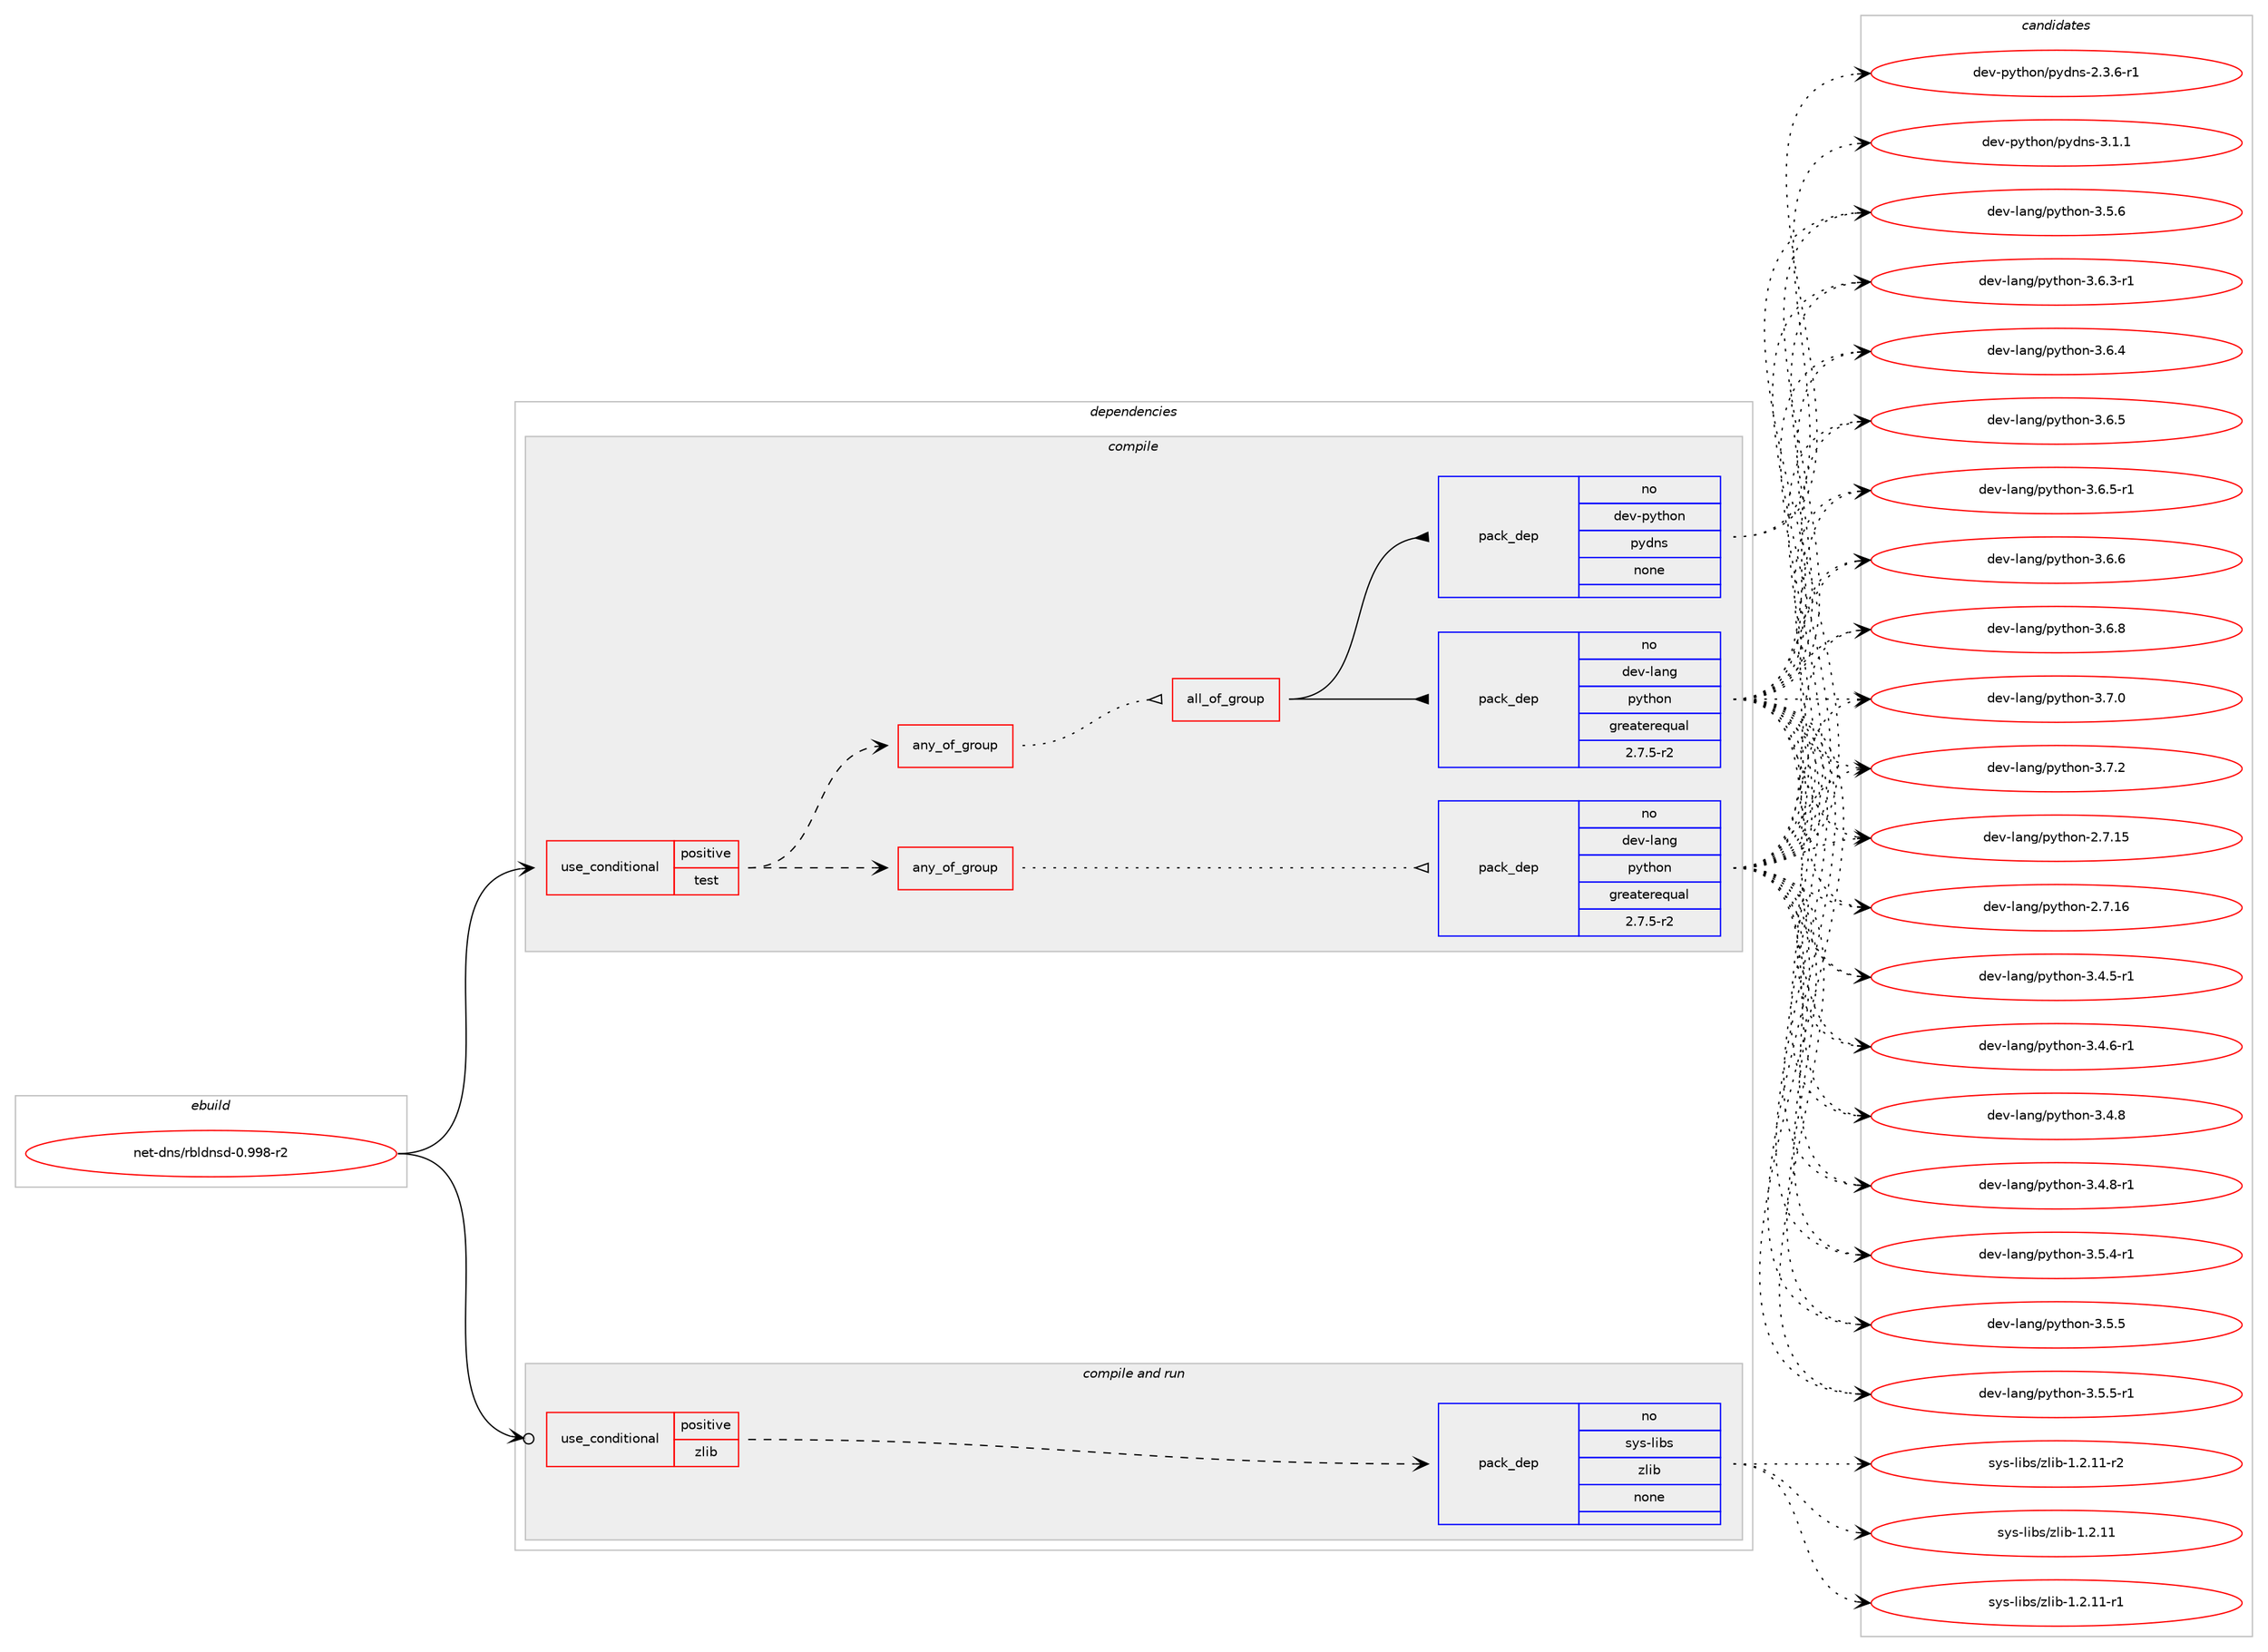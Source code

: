 digraph prolog {

# *************
# Graph options
# *************

newrank=true;
concentrate=true;
compound=true;
graph [rankdir=LR,fontname=Helvetica,fontsize=10,ranksep=1.5];#, ranksep=2.5, nodesep=0.2];
edge  [arrowhead=vee];
node  [fontname=Helvetica,fontsize=10];

# **********
# The ebuild
# **********

subgraph cluster_leftcol {
color=gray;
rank=same;
label=<<i>ebuild</i>>;
id [label="net-dns/rbldnsd-0.998-r2", color=red, width=4, href="../net-dns/rbldnsd-0.998-r2.svg"];
}

# ****************
# The dependencies
# ****************

subgraph cluster_midcol {
color=gray;
label=<<i>dependencies</i>>;
subgraph cluster_compile {
fillcolor="#eeeeee";
style=filled;
label=<<i>compile</i>>;
subgraph cond444077 {
dependency1651241 [label=<<TABLE BORDER="0" CELLBORDER="1" CELLSPACING="0" CELLPADDING="4"><TR><TD ROWSPAN="3" CELLPADDING="10">use_conditional</TD></TR><TR><TD>positive</TD></TR><TR><TD>test</TD></TR></TABLE>>, shape=none, color=red];
subgraph any25958 {
dependency1651242 [label=<<TABLE BORDER="0" CELLBORDER="1" CELLSPACING="0" CELLPADDING="4"><TR><TD CELLPADDING="10">any_of_group</TD></TR></TABLE>>, shape=none, color=red];subgraph pack1180424 {
dependency1651243 [label=<<TABLE BORDER="0" CELLBORDER="1" CELLSPACING="0" CELLPADDING="4" WIDTH="220"><TR><TD ROWSPAN="6" CELLPADDING="30">pack_dep</TD></TR><TR><TD WIDTH="110">no</TD></TR><TR><TD>dev-lang</TD></TR><TR><TD>python</TD></TR><TR><TD>greaterequal</TD></TR><TR><TD>2.7.5-r2</TD></TR></TABLE>>, shape=none, color=blue];
}
dependency1651242:e -> dependency1651243:w [weight=20,style="dotted",arrowhead="oinv"];
}
dependency1651241:e -> dependency1651242:w [weight=20,style="dashed",arrowhead="vee"];
subgraph any25959 {
dependency1651244 [label=<<TABLE BORDER="0" CELLBORDER="1" CELLSPACING="0" CELLPADDING="4"><TR><TD CELLPADDING="10">any_of_group</TD></TR></TABLE>>, shape=none, color=red];subgraph all785 {
dependency1651245 [label=<<TABLE BORDER="0" CELLBORDER="1" CELLSPACING="0" CELLPADDING="4"><TR><TD CELLPADDING="10">all_of_group</TD></TR></TABLE>>, shape=none, color=red];subgraph pack1180425 {
dependency1651246 [label=<<TABLE BORDER="0" CELLBORDER="1" CELLSPACING="0" CELLPADDING="4" WIDTH="220"><TR><TD ROWSPAN="6" CELLPADDING="30">pack_dep</TD></TR><TR><TD WIDTH="110">no</TD></TR><TR><TD>dev-lang</TD></TR><TR><TD>python</TD></TR><TR><TD>greaterequal</TD></TR><TR><TD>2.7.5-r2</TD></TR></TABLE>>, shape=none, color=blue];
}
dependency1651245:e -> dependency1651246:w [weight=20,style="solid",arrowhead="inv"];
subgraph pack1180426 {
dependency1651247 [label=<<TABLE BORDER="0" CELLBORDER="1" CELLSPACING="0" CELLPADDING="4" WIDTH="220"><TR><TD ROWSPAN="6" CELLPADDING="30">pack_dep</TD></TR><TR><TD WIDTH="110">no</TD></TR><TR><TD>dev-python</TD></TR><TR><TD>pydns</TD></TR><TR><TD>none</TD></TR><TR><TD></TD></TR></TABLE>>, shape=none, color=blue];
}
dependency1651245:e -> dependency1651247:w [weight=20,style="solid",arrowhead="inv"];
}
dependency1651244:e -> dependency1651245:w [weight=20,style="dotted",arrowhead="oinv"];
}
dependency1651241:e -> dependency1651244:w [weight=20,style="dashed",arrowhead="vee"];
}
id:e -> dependency1651241:w [weight=20,style="solid",arrowhead="vee"];
}
subgraph cluster_compileandrun {
fillcolor="#eeeeee";
style=filled;
label=<<i>compile and run</i>>;
subgraph cond444078 {
dependency1651248 [label=<<TABLE BORDER="0" CELLBORDER="1" CELLSPACING="0" CELLPADDING="4"><TR><TD ROWSPAN="3" CELLPADDING="10">use_conditional</TD></TR><TR><TD>positive</TD></TR><TR><TD>zlib</TD></TR></TABLE>>, shape=none, color=red];
subgraph pack1180427 {
dependency1651249 [label=<<TABLE BORDER="0" CELLBORDER="1" CELLSPACING="0" CELLPADDING="4" WIDTH="220"><TR><TD ROWSPAN="6" CELLPADDING="30">pack_dep</TD></TR><TR><TD WIDTH="110">no</TD></TR><TR><TD>sys-libs</TD></TR><TR><TD>zlib</TD></TR><TR><TD>none</TD></TR><TR><TD></TD></TR></TABLE>>, shape=none, color=blue];
}
dependency1651248:e -> dependency1651249:w [weight=20,style="dashed",arrowhead="vee"];
}
id:e -> dependency1651248:w [weight=20,style="solid",arrowhead="odotvee"];
}
subgraph cluster_run {
fillcolor="#eeeeee";
style=filled;
label=<<i>run</i>>;
}
}

# **************
# The candidates
# **************

subgraph cluster_choices {
rank=same;
color=gray;
label=<<i>candidates</i>>;

subgraph choice1180424 {
color=black;
nodesep=1;
choice10010111845108971101034711212111610411111045504655464953 [label="dev-lang/python-2.7.15", color=red, width=4,href="../dev-lang/python-2.7.15.svg"];
choice10010111845108971101034711212111610411111045504655464954 [label="dev-lang/python-2.7.16", color=red, width=4,href="../dev-lang/python-2.7.16.svg"];
choice1001011184510897110103471121211161041111104551465246534511449 [label="dev-lang/python-3.4.5-r1", color=red, width=4,href="../dev-lang/python-3.4.5-r1.svg"];
choice1001011184510897110103471121211161041111104551465246544511449 [label="dev-lang/python-3.4.6-r1", color=red, width=4,href="../dev-lang/python-3.4.6-r1.svg"];
choice100101118451089711010347112121116104111110455146524656 [label="dev-lang/python-3.4.8", color=red, width=4,href="../dev-lang/python-3.4.8.svg"];
choice1001011184510897110103471121211161041111104551465246564511449 [label="dev-lang/python-3.4.8-r1", color=red, width=4,href="../dev-lang/python-3.4.8-r1.svg"];
choice1001011184510897110103471121211161041111104551465346524511449 [label="dev-lang/python-3.5.4-r1", color=red, width=4,href="../dev-lang/python-3.5.4-r1.svg"];
choice100101118451089711010347112121116104111110455146534653 [label="dev-lang/python-3.5.5", color=red, width=4,href="../dev-lang/python-3.5.5.svg"];
choice1001011184510897110103471121211161041111104551465346534511449 [label="dev-lang/python-3.5.5-r1", color=red, width=4,href="../dev-lang/python-3.5.5-r1.svg"];
choice100101118451089711010347112121116104111110455146534654 [label="dev-lang/python-3.5.6", color=red, width=4,href="../dev-lang/python-3.5.6.svg"];
choice1001011184510897110103471121211161041111104551465446514511449 [label="dev-lang/python-3.6.3-r1", color=red, width=4,href="../dev-lang/python-3.6.3-r1.svg"];
choice100101118451089711010347112121116104111110455146544652 [label="dev-lang/python-3.6.4", color=red, width=4,href="../dev-lang/python-3.6.4.svg"];
choice100101118451089711010347112121116104111110455146544653 [label="dev-lang/python-3.6.5", color=red, width=4,href="../dev-lang/python-3.6.5.svg"];
choice1001011184510897110103471121211161041111104551465446534511449 [label="dev-lang/python-3.6.5-r1", color=red, width=4,href="../dev-lang/python-3.6.5-r1.svg"];
choice100101118451089711010347112121116104111110455146544654 [label="dev-lang/python-3.6.6", color=red, width=4,href="../dev-lang/python-3.6.6.svg"];
choice100101118451089711010347112121116104111110455146544656 [label="dev-lang/python-3.6.8", color=red, width=4,href="../dev-lang/python-3.6.8.svg"];
choice100101118451089711010347112121116104111110455146554648 [label="dev-lang/python-3.7.0", color=red, width=4,href="../dev-lang/python-3.7.0.svg"];
choice100101118451089711010347112121116104111110455146554650 [label="dev-lang/python-3.7.2", color=red, width=4,href="../dev-lang/python-3.7.2.svg"];
dependency1651243:e -> choice10010111845108971101034711212111610411111045504655464953:w [style=dotted,weight="100"];
dependency1651243:e -> choice10010111845108971101034711212111610411111045504655464954:w [style=dotted,weight="100"];
dependency1651243:e -> choice1001011184510897110103471121211161041111104551465246534511449:w [style=dotted,weight="100"];
dependency1651243:e -> choice1001011184510897110103471121211161041111104551465246544511449:w [style=dotted,weight="100"];
dependency1651243:e -> choice100101118451089711010347112121116104111110455146524656:w [style=dotted,weight="100"];
dependency1651243:e -> choice1001011184510897110103471121211161041111104551465246564511449:w [style=dotted,weight="100"];
dependency1651243:e -> choice1001011184510897110103471121211161041111104551465346524511449:w [style=dotted,weight="100"];
dependency1651243:e -> choice100101118451089711010347112121116104111110455146534653:w [style=dotted,weight="100"];
dependency1651243:e -> choice1001011184510897110103471121211161041111104551465346534511449:w [style=dotted,weight="100"];
dependency1651243:e -> choice100101118451089711010347112121116104111110455146534654:w [style=dotted,weight="100"];
dependency1651243:e -> choice1001011184510897110103471121211161041111104551465446514511449:w [style=dotted,weight="100"];
dependency1651243:e -> choice100101118451089711010347112121116104111110455146544652:w [style=dotted,weight="100"];
dependency1651243:e -> choice100101118451089711010347112121116104111110455146544653:w [style=dotted,weight="100"];
dependency1651243:e -> choice1001011184510897110103471121211161041111104551465446534511449:w [style=dotted,weight="100"];
dependency1651243:e -> choice100101118451089711010347112121116104111110455146544654:w [style=dotted,weight="100"];
dependency1651243:e -> choice100101118451089711010347112121116104111110455146544656:w [style=dotted,weight="100"];
dependency1651243:e -> choice100101118451089711010347112121116104111110455146554648:w [style=dotted,weight="100"];
dependency1651243:e -> choice100101118451089711010347112121116104111110455146554650:w [style=dotted,weight="100"];
}
subgraph choice1180425 {
color=black;
nodesep=1;
choice10010111845108971101034711212111610411111045504655464953 [label="dev-lang/python-2.7.15", color=red, width=4,href="../dev-lang/python-2.7.15.svg"];
choice10010111845108971101034711212111610411111045504655464954 [label="dev-lang/python-2.7.16", color=red, width=4,href="../dev-lang/python-2.7.16.svg"];
choice1001011184510897110103471121211161041111104551465246534511449 [label="dev-lang/python-3.4.5-r1", color=red, width=4,href="../dev-lang/python-3.4.5-r1.svg"];
choice1001011184510897110103471121211161041111104551465246544511449 [label="dev-lang/python-3.4.6-r1", color=red, width=4,href="../dev-lang/python-3.4.6-r1.svg"];
choice100101118451089711010347112121116104111110455146524656 [label="dev-lang/python-3.4.8", color=red, width=4,href="../dev-lang/python-3.4.8.svg"];
choice1001011184510897110103471121211161041111104551465246564511449 [label="dev-lang/python-3.4.8-r1", color=red, width=4,href="../dev-lang/python-3.4.8-r1.svg"];
choice1001011184510897110103471121211161041111104551465346524511449 [label="dev-lang/python-3.5.4-r1", color=red, width=4,href="../dev-lang/python-3.5.4-r1.svg"];
choice100101118451089711010347112121116104111110455146534653 [label="dev-lang/python-3.5.5", color=red, width=4,href="../dev-lang/python-3.5.5.svg"];
choice1001011184510897110103471121211161041111104551465346534511449 [label="dev-lang/python-3.5.5-r1", color=red, width=4,href="../dev-lang/python-3.5.5-r1.svg"];
choice100101118451089711010347112121116104111110455146534654 [label="dev-lang/python-3.5.6", color=red, width=4,href="../dev-lang/python-3.5.6.svg"];
choice1001011184510897110103471121211161041111104551465446514511449 [label="dev-lang/python-3.6.3-r1", color=red, width=4,href="../dev-lang/python-3.6.3-r1.svg"];
choice100101118451089711010347112121116104111110455146544652 [label="dev-lang/python-3.6.4", color=red, width=4,href="../dev-lang/python-3.6.4.svg"];
choice100101118451089711010347112121116104111110455146544653 [label="dev-lang/python-3.6.5", color=red, width=4,href="../dev-lang/python-3.6.5.svg"];
choice1001011184510897110103471121211161041111104551465446534511449 [label="dev-lang/python-3.6.5-r1", color=red, width=4,href="../dev-lang/python-3.6.5-r1.svg"];
choice100101118451089711010347112121116104111110455146544654 [label="dev-lang/python-3.6.6", color=red, width=4,href="../dev-lang/python-3.6.6.svg"];
choice100101118451089711010347112121116104111110455146544656 [label="dev-lang/python-3.6.8", color=red, width=4,href="../dev-lang/python-3.6.8.svg"];
choice100101118451089711010347112121116104111110455146554648 [label="dev-lang/python-3.7.0", color=red, width=4,href="../dev-lang/python-3.7.0.svg"];
choice100101118451089711010347112121116104111110455146554650 [label="dev-lang/python-3.7.2", color=red, width=4,href="../dev-lang/python-3.7.2.svg"];
dependency1651246:e -> choice10010111845108971101034711212111610411111045504655464953:w [style=dotted,weight="100"];
dependency1651246:e -> choice10010111845108971101034711212111610411111045504655464954:w [style=dotted,weight="100"];
dependency1651246:e -> choice1001011184510897110103471121211161041111104551465246534511449:w [style=dotted,weight="100"];
dependency1651246:e -> choice1001011184510897110103471121211161041111104551465246544511449:w [style=dotted,weight="100"];
dependency1651246:e -> choice100101118451089711010347112121116104111110455146524656:w [style=dotted,weight="100"];
dependency1651246:e -> choice1001011184510897110103471121211161041111104551465246564511449:w [style=dotted,weight="100"];
dependency1651246:e -> choice1001011184510897110103471121211161041111104551465346524511449:w [style=dotted,weight="100"];
dependency1651246:e -> choice100101118451089711010347112121116104111110455146534653:w [style=dotted,weight="100"];
dependency1651246:e -> choice1001011184510897110103471121211161041111104551465346534511449:w [style=dotted,weight="100"];
dependency1651246:e -> choice100101118451089711010347112121116104111110455146534654:w [style=dotted,weight="100"];
dependency1651246:e -> choice1001011184510897110103471121211161041111104551465446514511449:w [style=dotted,weight="100"];
dependency1651246:e -> choice100101118451089711010347112121116104111110455146544652:w [style=dotted,weight="100"];
dependency1651246:e -> choice100101118451089711010347112121116104111110455146544653:w [style=dotted,weight="100"];
dependency1651246:e -> choice1001011184510897110103471121211161041111104551465446534511449:w [style=dotted,weight="100"];
dependency1651246:e -> choice100101118451089711010347112121116104111110455146544654:w [style=dotted,weight="100"];
dependency1651246:e -> choice100101118451089711010347112121116104111110455146544656:w [style=dotted,weight="100"];
dependency1651246:e -> choice100101118451089711010347112121116104111110455146554648:w [style=dotted,weight="100"];
dependency1651246:e -> choice100101118451089711010347112121116104111110455146554650:w [style=dotted,weight="100"];
}
subgraph choice1180426 {
color=black;
nodesep=1;
choice10010111845112121116104111110471121211001101154550465146544511449 [label="dev-python/pydns-2.3.6-r1", color=red, width=4,href="../dev-python/pydns-2.3.6-r1.svg"];
choice1001011184511212111610411111047112121100110115455146494649 [label="dev-python/pydns-3.1.1", color=red, width=4,href="../dev-python/pydns-3.1.1.svg"];
dependency1651247:e -> choice10010111845112121116104111110471121211001101154550465146544511449:w [style=dotted,weight="100"];
dependency1651247:e -> choice1001011184511212111610411111047112121100110115455146494649:w [style=dotted,weight="100"];
}
subgraph choice1180427 {
color=black;
nodesep=1;
choice1151211154510810598115471221081059845494650464949 [label="sys-libs/zlib-1.2.11", color=red, width=4,href="../sys-libs/zlib-1.2.11.svg"];
choice11512111545108105981154712210810598454946504649494511449 [label="sys-libs/zlib-1.2.11-r1", color=red, width=4,href="../sys-libs/zlib-1.2.11-r1.svg"];
choice11512111545108105981154712210810598454946504649494511450 [label="sys-libs/zlib-1.2.11-r2", color=red, width=4,href="../sys-libs/zlib-1.2.11-r2.svg"];
dependency1651249:e -> choice1151211154510810598115471221081059845494650464949:w [style=dotted,weight="100"];
dependency1651249:e -> choice11512111545108105981154712210810598454946504649494511449:w [style=dotted,weight="100"];
dependency1651249:e -> choice11512111545108105981154712210810598454946504649494511450:w [style=dotted,weight="100"];
}
}

}
